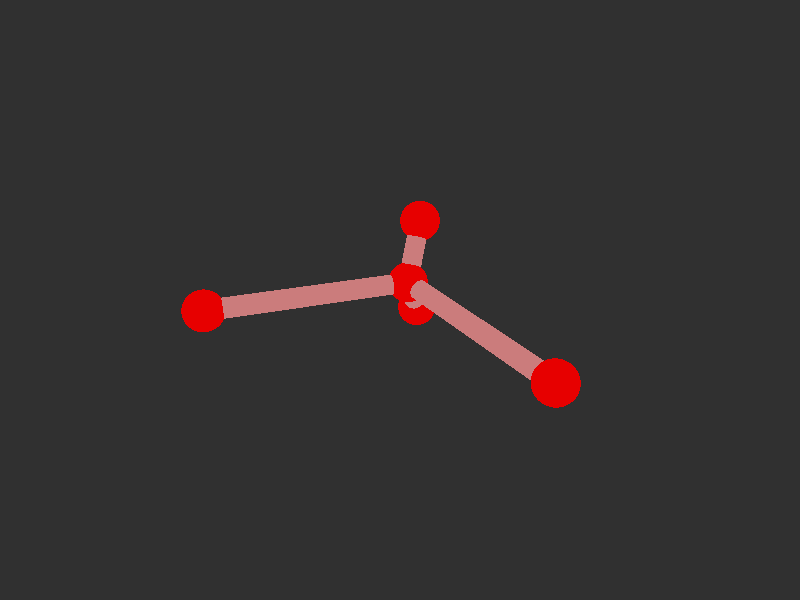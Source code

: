 #version 3.7; 
    global_settings { assumed_gamma 1.0 }
    

    camera {
    location  <20, 20, 20>
    right     x*image_width/image_height
    look_at   <0, 0, 0>
    angle 58
    }

    background { color rgb<1,1,1>*0.03 }


    light_source { <-20, 30, -25> color red 0.6 green 0.6 blue 0.6 }
    light_source { < 20, 30, -25> color red 0.6 green 0.6 blue 0.6 }
    
    #declare m = 1;
    union {

    union {
    sphere { m*<-1.5772389705704564,-0.21042589150057697,-1.018458824006621>, 1 }        
    sphere {  m*<-0.11164357635150068,0.23207284615336338,8.863747397408433>, 1 }
    sphere {  m*<7.243707861648464,0.1431525701590054,-5.715745892636932>, 1 }
    sphere {  m*<-3.3597246751196517,2.243775930053859,-1.9327590748373407>, 1}
    sphere { m*<-2.9752306555364667,-2.773293765678858,-1.70811443209576>, 1 }    

        pigment { color rgb<0.8,0,0>  }
    finish { ambient 0.1 diffuse 0.7 phong 1 }
    }    
    union {
    cylinder { m*<-0.11164357635150068,0.23207284615336338,8.863747397408433>, <-1.5772389705704564,-0.21042589150057697,-1.018458824006621>, 0.5 }
    cylinder { m*<7.243707861648464,0.1431525701590054,-5.715745892636932>, <-1.5772389705704564,-0.21042589150057697,-1.018458824006621>, 0.5}
    cylinder { m*<-3.3597246751196517,2.243775930053859,-1.9327590748373407>, <-1.5772389705704564,-0.21042589150057697,-1.018458824006621>, 0.5 }
    cylinder {  m*<-2.9752306555364667,-2.773293765678858,-1.70811443209576>, <-1.5772389705704564,-0.21042589150057697,-1.018458824006621>, 0.5}

    pigment { color rgb<0.6,.2,.2>  }
    finish { ambient 0.1 diffuse 0.7 phong 1 }    
    }
    
    // rotate <0, 0, 0>
    }
    #version 3.7; 
    global_settings { assumed_gamma 1.0 }
    

    camera {
    location  <20, 20, 20>
    right     x*image_width/image_height
    look_at   <0, 0, 0>
    angle 58
    }

    background { color rgb<1,1,1>*0.03 }


    light_source { <-20, 30, -25> color red 0.6 green 0.6 blue 0.6 }
    light_source { < 20, 30, -25> color red 0.6 green 0.6 blue 0.6 }
    
    #declare m = 1;
    union {

    union {
    sphere { m*<-1.5772389705704564,-0.21042589150057697,-1.018458824006621>, 1 }        
    sphere {  m*<-0.11164357635150068,0.23207284615336338,8.863747397408433>, 1 }
    sphere {  m*<7.243707861648464,0.1431525701590054,-5.715745892636932>, 1 }
    sphere {  m*<-3.3597246751196517,2.243775930053859,-1.9327590748373407>, 1}
    sphere { m*<-2.9752306555364667,-2.773293765678858,-1.70811443209576>, 1 }    

        pigment { color rgb<0.8,0,0>  }
    finish { ambient 0.1 diffuse 0.7 phong 1 }
    }    
    union {
    cylinder { m*<-0.11164357635150068,0.23207284615336338,8.863747397408433>, <-1.5772389705704564,-0.21042589150057697,-1.018458824006621>, 0.5 }
    cylinder { m*<7.243707861648464,0.1431525701590054,-5.715745892636932>, <-1.5772389705704564,-0.21042589150057697,-1.018458824006621>, 0.5}
    cylinder { m*<-3.3597246751196517,2.243775930053859,-1.9327590748373407>, <-1.5772389705704564,-0.21042589150057697,-1.018458824006621>, 0.5 }
    cylinder {  m*<-2.9752306555364667,-2.773293765678858,-1.70811443209576>, <-1.5772389705704564,-0.21042589150057697,-1.018458824006621>, 0.5}

    pigment { color rgb<0.6,.2,.2>  }
    finish { ambient 0.1 diffuse 0.7 phong 1 }    
    }
    
    // rotate <0, 0, 0>
    }
    